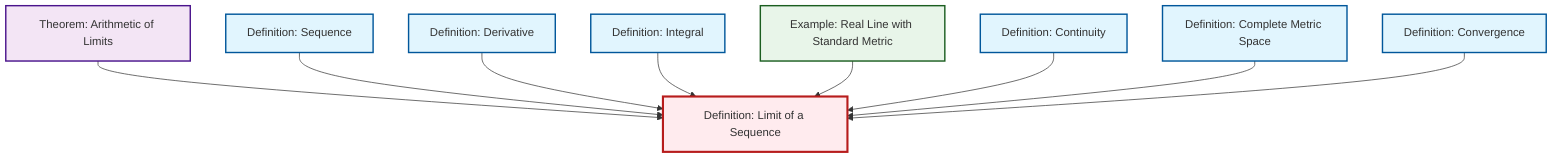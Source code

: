 graph TD
    classDef definition fill:#e1f5fe,stroke:#01579b,stroke-width:2px
    classDef theorem fill:#f3e5f5,stroke:#4a148c,stroke-width:2px
    classDef axiom fill:#fff3e0,stroke:#e65100,stroke-width:2px
    classDef example fill:#e8f5e9,stroke:#1b5e20,stroke-width:2px
    classDef current fill:#ffebee,stroke:#b71c1c,stroke-width:3px
    thm-limit-arithmetic["Theorem: Arithmetic of Limits"]:::theorem
    def-sequence["Definition: Sequence"]:::definition
    ex-real-line-metric["Example: Real Line with Standard Metric"]:::example
    def-convergence["Definition: Convergence"]:::definition
    def-complete-metric-space["Definition: Complete Metric Space"]:::definition
    def-continuity["Definition: Continuity"]:::definition
    def-limit["Definition: Limit of a Sequence"]:::definition
    def-derivative["Definition: Derivative"]:::definition
    def-integral["Definition: Integral"]:::definition
    thm-limit-arithmetic --> def-limit
    def-sequence --> def-limit
    def-derivative --> def-limit
    def-integral --> def-limit
    ex-real-line-metric --> def-limit
    def-continuity --> def-limit
    def-complete-metric-space --> def-limit
    def-convergence --> def-limit
    class def-limit current